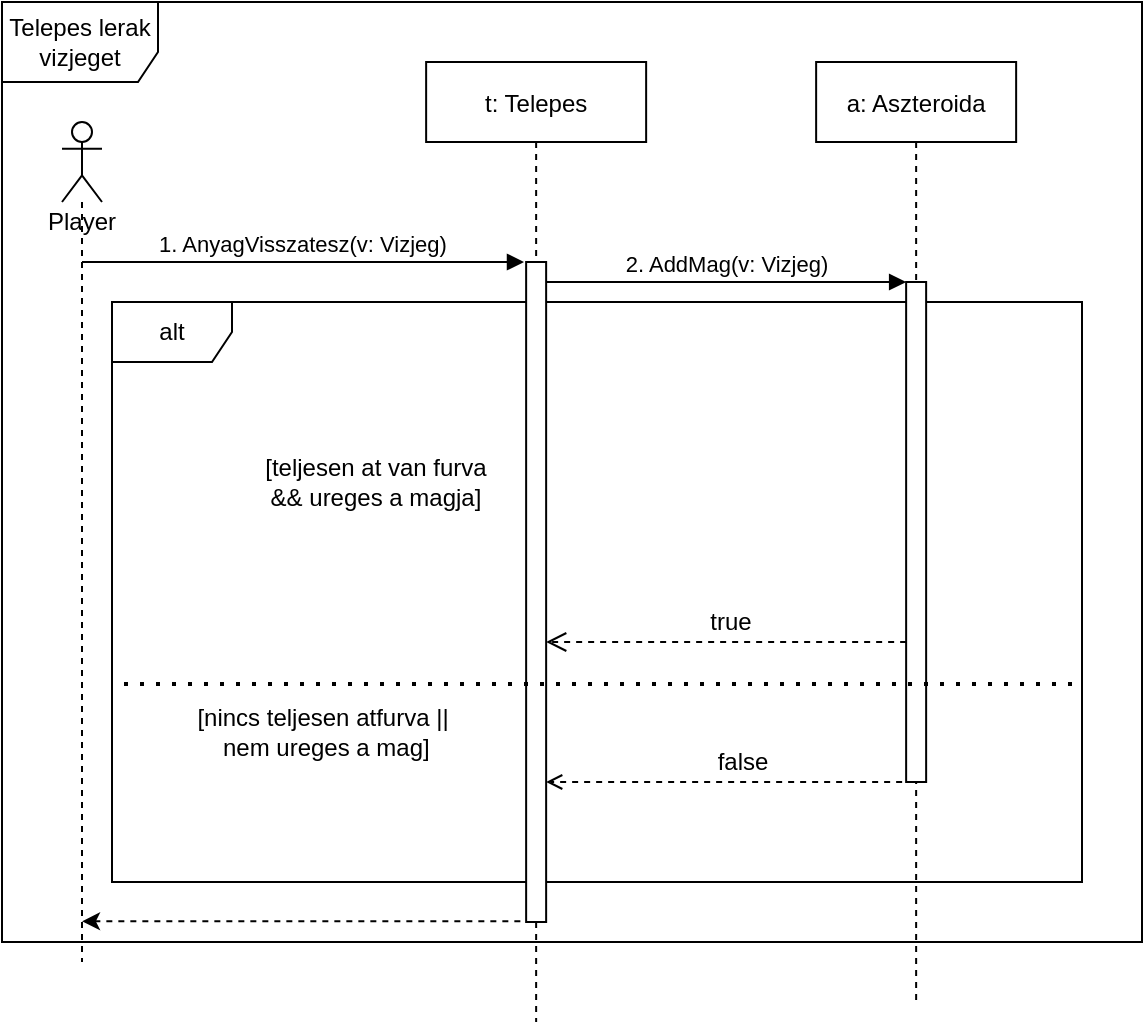 <mxfile version="14.5.3" type="github">
  <diagram id="kZXmdMQdcmGoR9qFtgSu" name="Page-1">
    <mxGraphModel dx="1038" dy="548" grid="1" gridSize="10" guides="1" tooltips="1" connect="1" arrows="1" fold="1" page="1" pageScale="1" pageWidth="827" pageHeight="1169" math="0" shadow="0">
      <root>
        <mxCell id="0" />
        <mxCell id="1" parent="0" />
        <mxCell id="jE88kFOpzxl6R78gh7M6-1" value="Telepes lerak vizjeget" style="shape=umlFrame;whiteSpace=wrap;html=1;width=78;height=40;" parent="1" vertex="1">
          <mxGeometry x="30" y="30" width="570" height="470" as="geometry" />
        </mxCell>
        <mxCell id="jE88kFOpzxl6R78gh7M6-3" value="alt" style="shape=umlFrame;whiteSpace=wrap;html=1;" parent="1" vertex="1">
          <mxGeometry x="85" y="180" width="485" height="290" as="geometry" />
        </mxCell>
        <mxCell id="jE88kFOpzxl6R78gh7M6-5" value="t: Telepes" style="shape=umlLifeline;perimeter=lifelinePerimeter;container=1;collapsible=0;recursiveResize=0;rounded=0;shadow=0;strokeWidth=1;" parent="1" vertex="1">
          <mxGeometry x="242.07" y="60" width="110" height="480" as="geometry" />
        </mxCell>
        <mxCell id="jE88kFOpzxl6R78gh7M6-6" value="" style="points=[];perimeter=orthogonalPerimeter;rounded=0;shadow=0;strokeWidth=1;" parent="jE88kFOpzxl6R78gh7M6-5" vertex="1">
          <mxGeometry x="50" y="100" width="10" height="330" as="geometry" />
        </mxCell>
        <mxCell id="jE88kFOpzxl6R78gh7M6-7" value="a: Aszteroida" style="shape=umlLifeline;perimeter=lifelinePerimeter;container=1;collapsible=0;recursiveResize=0;rounded=0;shadow=0;strokeWidth=1;" parent="1" vertex="1">
          <mxGeometry x="437.07" y="60" width="100" height="470" as="geometry" />
        </mxCell>
        <mxCell id="jE88kFOpzxl6R78gh7M6-8" value="" style="html=1;points=[];perimeter=orthogonalPerimeter;" parent="jE88kFOpzxl6R78gh7M6-7" vertex="1">
          <mxGeometry x="45" y="110" width="10" height="250" as="geometry" />
        </mxCell>
        <mxCell id="jE88kFOpzxl6R78gh7M6-9" value="" style="endArrow=classic;html=1;dashed=1;strokeColor=#000000;exitX=-0.29;exitY=0.999;exitDx=0;exitDy=0;exitPerimeter=0;" parent="1" source="jE88kFOpzxl6R78gh7M6-6" target="jE88kFOpzxl6R78gh7M6-22" edge="1">
          <mxGeometry width="50" height="50" relative="1" as="geometry">
            <mxPoint x="310" y="530" as="sourcePoint" />
            <mxPoint x="80" y="470" as="targetPoint" />
          </mxGeometry>
        </mxCell>
        <mxCell id="jE88kFOpzxl6R78gh7M6-10" value="[teljesen at van furva &amp;amp;&amp;amp; ureges a magja]" style="text;html=1;strokeColor=none;fillColor=none;align=center;verticalAlign=middle;whiteSpace=wrap;rounded=0;" parent="1" vertex="1">
          <mxGeometry x="152.07" y="250" width="130" height="40" as="geometry" />
        </mxCell>
        <mxCell id="jE88kFOpzxl6R78gh7M6-11" value="2. AddMag(v: Vizjeg)" style="html=1;verticalAlign=bottom;endArrow=block;entryX=0;entryY=0;" parent="1" source="jE88kFOpzxl6R78gh7M6-6" target="jE88kFOpzxl6R78gh7M6-8" edge="1">
          <mxGeometry relative="1" as="geometry">
            <mxPoint x="297.07" y="390.0" as="sourcePoint" />
          </mxGeometry>
        </mxCell>
        <mxCell id="jE88kFOpzxl6R78gh7M6-12" value="" style="html=1;verticalAlign=bottom;endArrow=open;dashed=1;endSize=8;" parent="1" source="jE88kFOpzxl6R78gh7M6-8" target="jE88kFOpzxl6R78gh7M6-6" edge="1">
          <mxGeometry relative="1" as="geometry">
            <mxPoint x="300" y="338" as="targetPoint" />
            <Array as="points">
              <mxPoint x="430" y="350" />
            </Array>
          </mxGeometry>
        </mxCell>
        <mxCell id="jE88kFOpzxl6R78gh7M6-17" value="true" style="text;html=1;align=center;verticalAlign=middle;resizable=0;points=[];autosize=1;" parent="1" vertex="1">
          <mxGeometry x="374" y="330" width="40" height="20" as="geometry" />
        </mxCell>
        <mxCell id="jE88kFOpzxl6R78gh7M6-18" value="" style="endArrow=open;html=1;dashed=1;exitX=0.4;exitY=1;exitDx=0;exitDy=0;exitPerimeter=0;endFill=0;" parent="1" source="jE88kFOpzxl6R78gh7M6-8" target="jE88kFOpzxl6R78gh7M6-6" edge="1">
          <mxGeometry width="50" height="50" relative="1" as="geometry">
            <mxPoint x="472.07" y="450" as="sourcePoint" />
            <mxPoint x="522.07" y="400" as="targetPoint" />
          </mxGeometry>
        </mxCell>
        <mxCell id="jE88kFOpzxl6R78gh7M6-19" value="&lt;span&gt;[nincs teljesen atfurva ||&lt;br&gt;&amp;nbsp;nem ureges a mag]&lt;/span&gt;" style="text;html=1;align=center;verticalAlign=middle;resizable=0;points=[];autosize=1;" parent="1" vertex="1">
          <mxGeometry x="120" y="380" width="140" height="30" as="geometry" />
        </mxCell>
        <mxCell id="jE88kFOpzxl6R78gh7M6-20" value="false" style="text;html=1;align=center;verticalAlign=middle;resizable=0;points=[];autosize=1;" parent="1" vertex="1">
          <mxGeometry x="380" y="400" width="40" height="20" as="geometry" />
        </mxCell>
        <mxCell id="jE88kFOpzxl6R78gh7M6-21" value="" style="endArrow=none;dashed=1;html=1;dashPattern=1 3;strokeWidth=2;" parent="1" edge="1">
          <mxGeometry width="50" height="50" relative="1" as="geometry">
            <mxPoint x="565" y="371" as="sourcePoint" />
            <mxPoint x="85" y="371" as="targetPoint" />
            <Array as="points" />
          </mxGeometry>
        </mxCell>
        <mxCell id="jE88kFOpzxl6R78gh7M6-22" value="Player" style="shape=umlLifeline;participant=umlActor;perimeter=lifelinePerimeter;whiteSpace=wrap;html=1;container=1;collapsible=0;recursiveResize=0;verticalAlign=top;spacingTop=36;outlineConnect=0;" parent="1" vertex="1">
          <mxGeometry x="60" y="90" width="20" height="420" as="geometry" />
        </mxCell>
        <mxCell id="jE88kFOpzxl6R78gh7M6-23" value="1. AnyagVisszatesz(v: Vizjeg)" style="verticalAlign=bottom;startArrow=none;endArrow=block;startSize=8;shadow=0;strokeWidth=1;startFill=0;" parent="1" source="jE88kFOpzxl6R78gh7M6-22" edge="1">
          <mxGeometry relative="1" as="geometry">
            <mxPoint x="162.07" y="130" as="sourcePoint" />
            <mxPoint x="291" y="160" as="targetPoint" />
          </mxGeometry>
        </mxCell>
      </root>
    </mxGraphModel>
  </diagram>
</mxfile>
